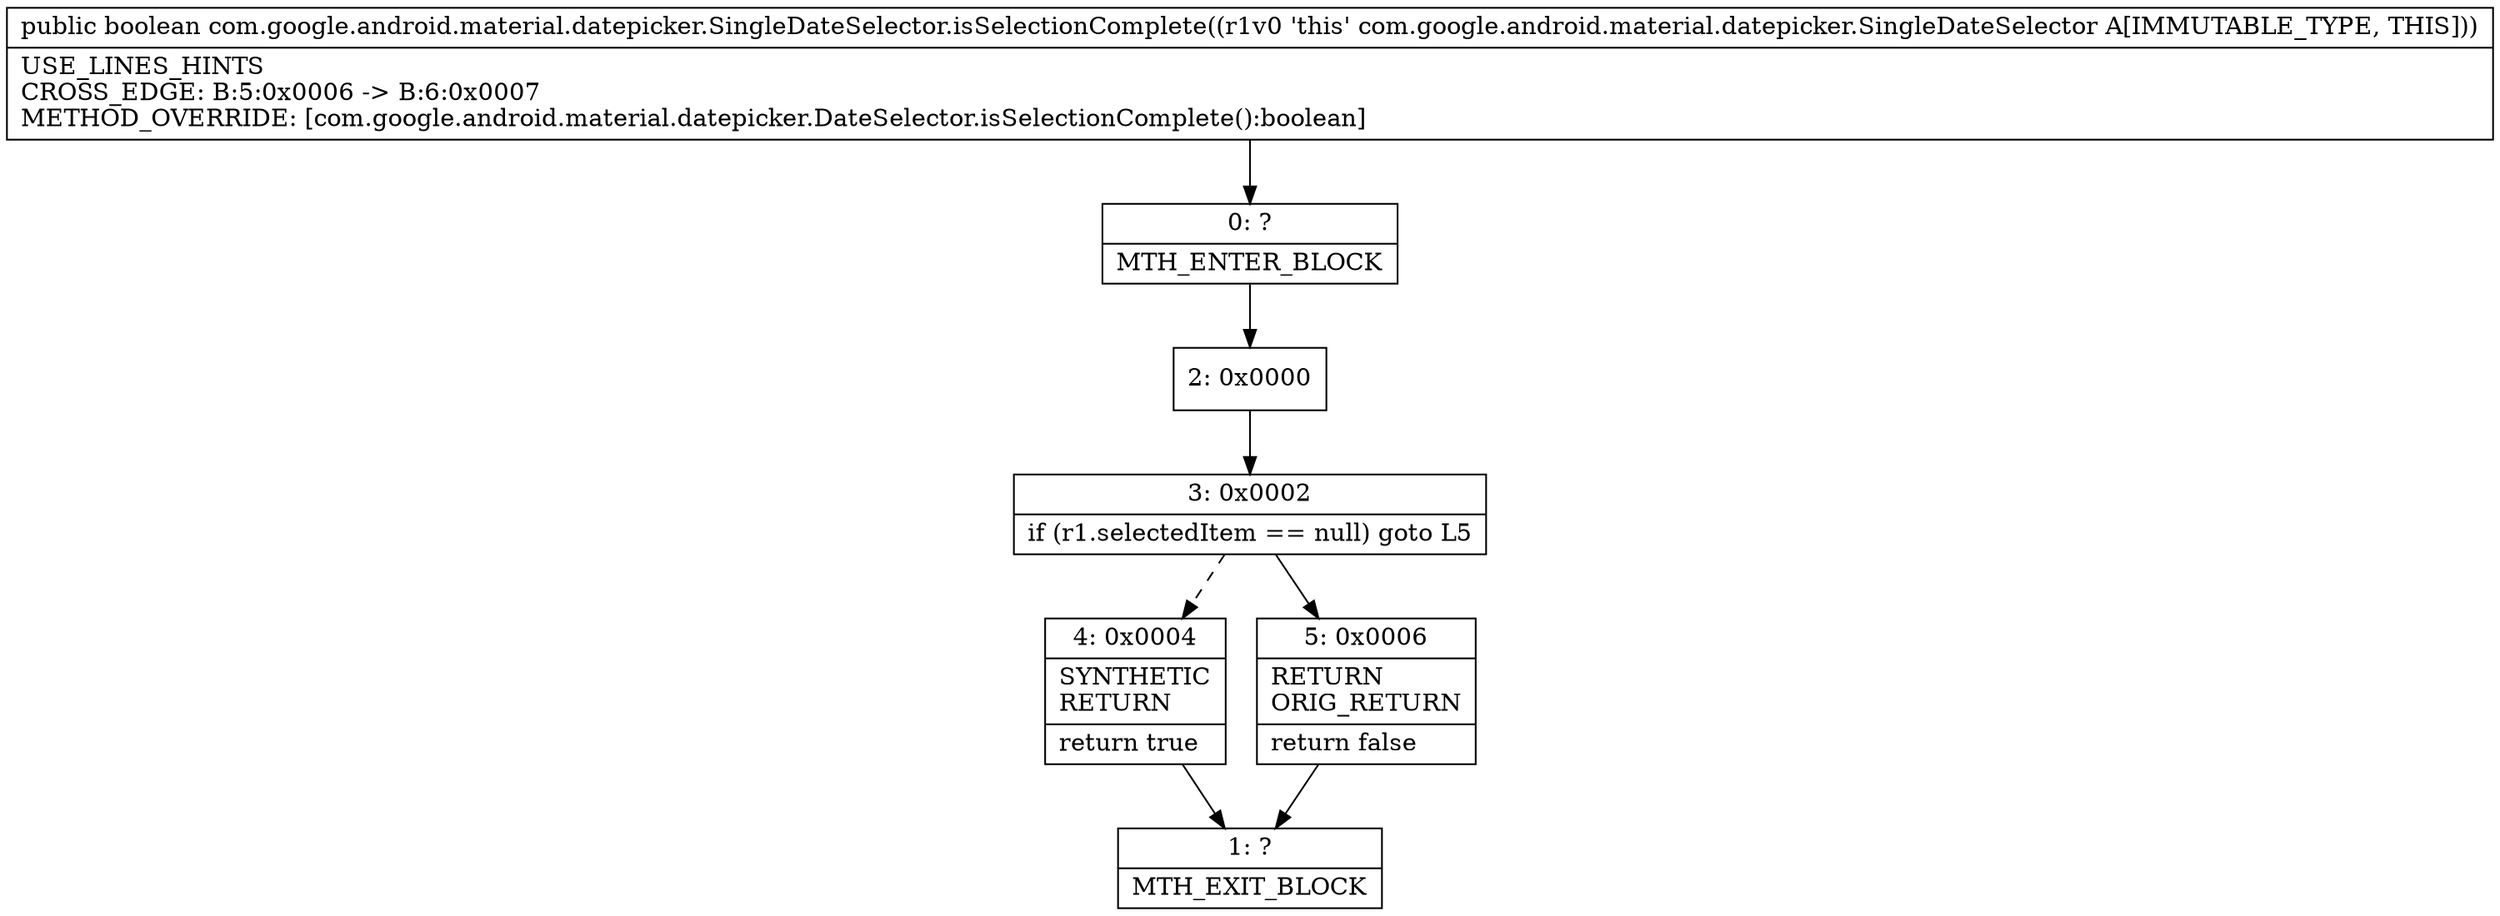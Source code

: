 digraph "CFG forcom.google.android.material.datepicker.SingleDateSelector.isSelectionComplete()Z" {
Node_0 [shape=record,label="{0\:\ ?|MTH_ENTER_BLOCK\l}"];
Node_2 [shape=record,label="{2\:\ 0x0000}"];
Node_3 [shape=record,label="{3\:\ 0x0002|if (r1.selectedItem == null) goto L5\l}"];
Node_4 [shape=record,label="{4\:\ 0x0004|SYNTHETIC\lRETURN\l|return true\l}"];
Node_1 [shape=record,label="{1\:\ ?|MTH_EXIT_BLOCK\l}"];
Node_5 [shape=record,label="{5\:\ 0x0006|RETURN\lORIG_RETURN\l|return false\l}"];
MethodNode[shape=record,label="{public boolean com.google.android.material.datepicker.SingleDateSelector.isSelectionComplete((r1v0 'this' com.google.android.material.datepicker.SingleDateSelector A[IMMUTABLE_TYPE, THIS]))  | USE_LINES_HINTS\lCROSS_EDGE: B:5:0x0006 \-\> B:6:0x0007\lMETHOD_OVERRIDE: [com.google.android.material.datepicker.DateSelector.isSelectionComplete():boolean]\l}"];
MethodNode -> Node_0;Node_0 -> Node_2;
Node_2 -> Node_3;
Node_3 -> Node_4[style=dashed];
Node_3 -> Node_5;
Node_4 -> Node_1;
Node_5 -> Node_1;
}

